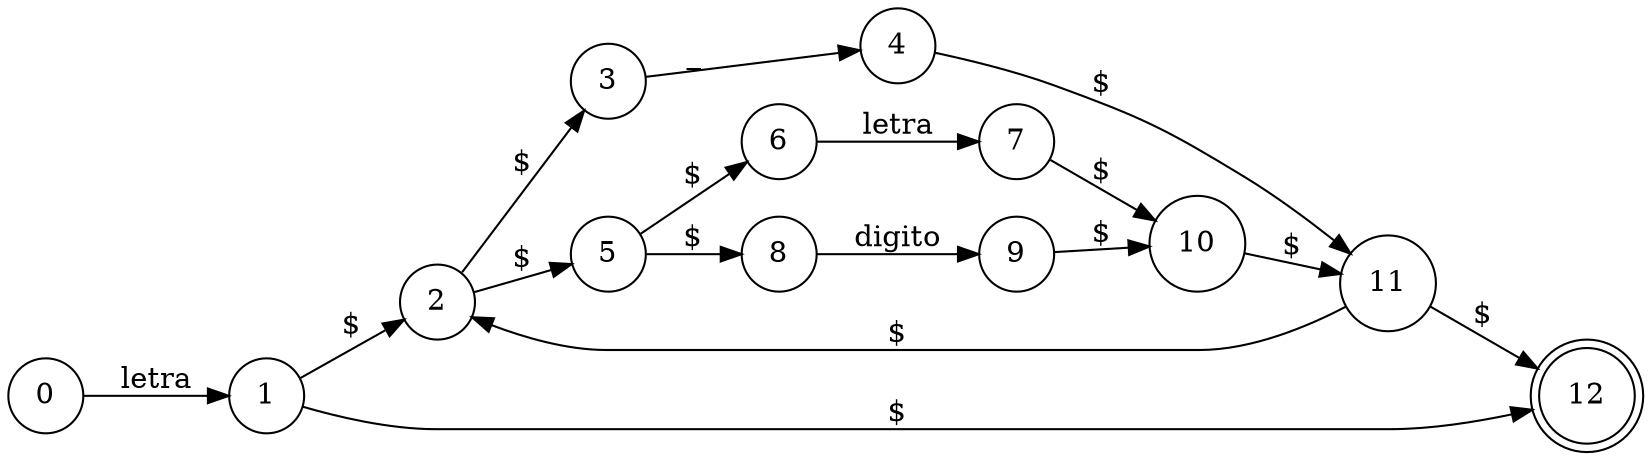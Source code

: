 digraph afd {
rankdir=LR;
node [shape=circle];
"0"->"1"[label="letra"]
"1"->"2"[label="$"]
"1"->"12"[label="$"]
"11"->"2"[label="$"]
"2"->"3"[label="$"]
"2"->"5"[label="$"]
"3"->"4"[label="_"]
"4"->"11"[label="$"]
"5"->"6"[label="$"]
"5"->"8"[label="$"]
"6"->"7"[label="letra"]
"7"->"10"[label="$"]
"8"->"9"[label="digito"]
"9"->"10"[label="$"]
"10"->"11"[label="$"]
"11"->"12"[label="$"]
12[shape=doublecircle,label=12]
}